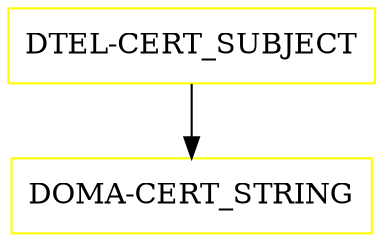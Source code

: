 digraph G {
  "DTEL-CERT_SUBJECT" [shape=box,color=yellow];
  "DOMA-CERT_STRING" [shape=box,color=yellow,URL="./DOMA_CERT_STRING.html"];
  "DTEL-CERT_SUBJECT" -> "DOMA-CERT_STRING";
}
